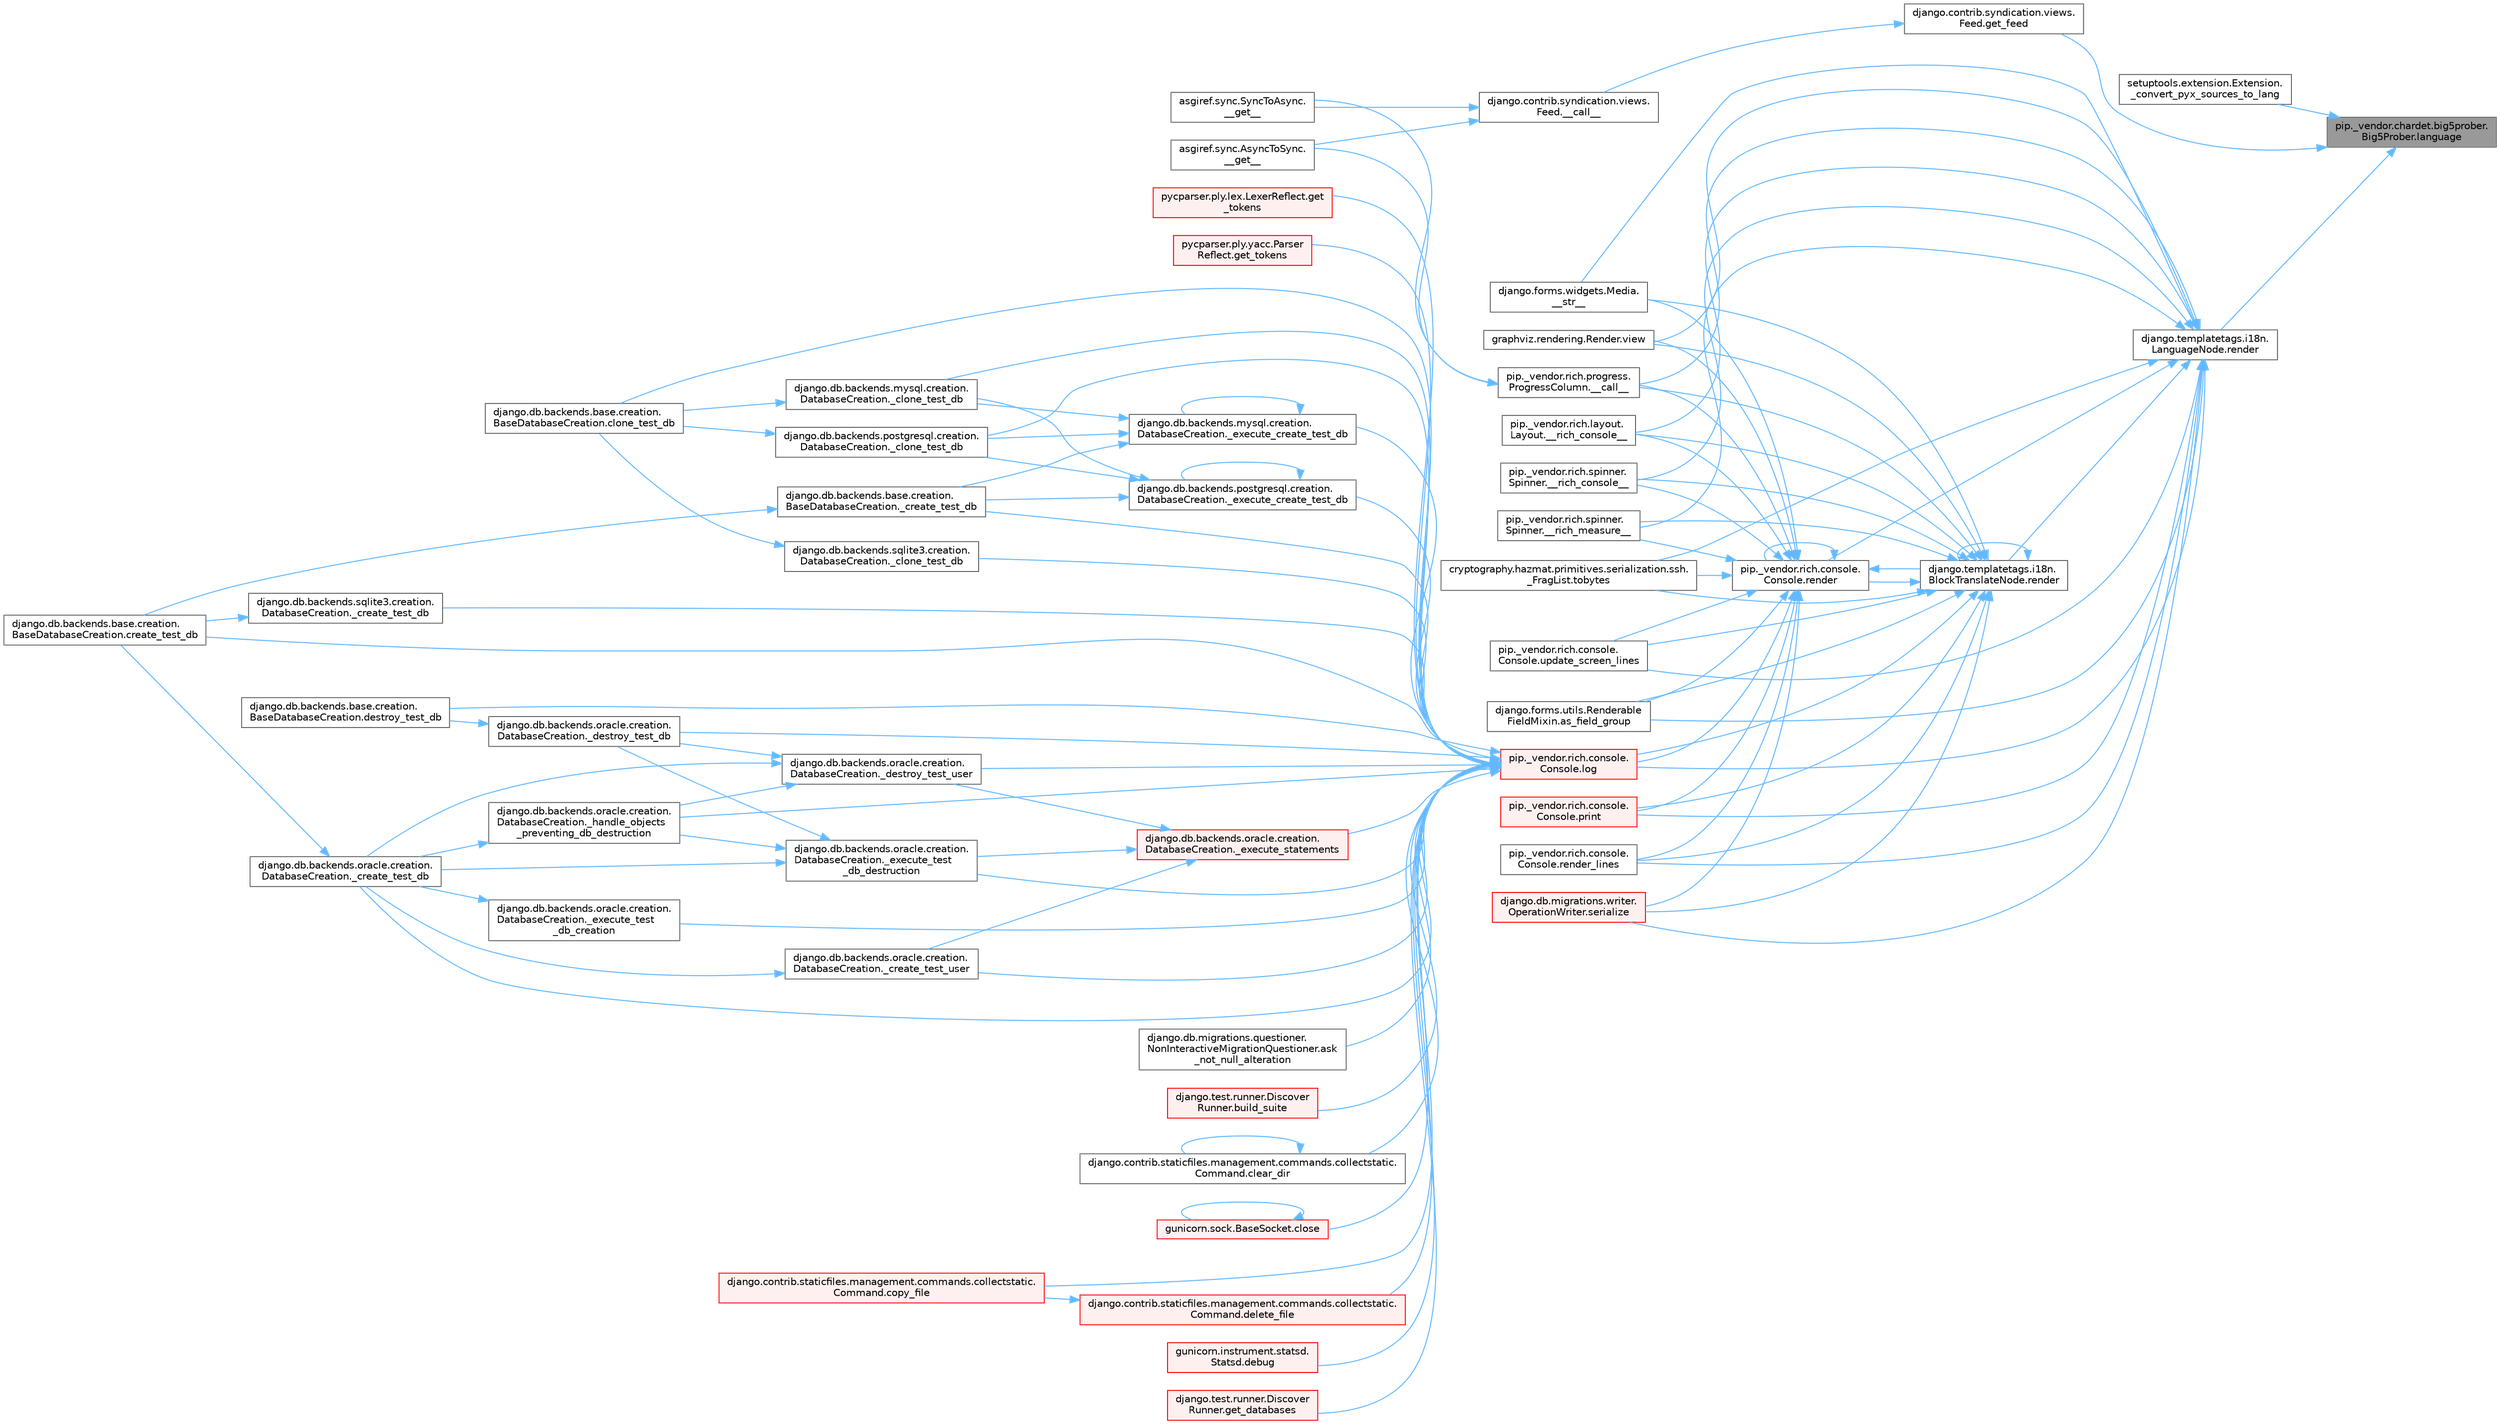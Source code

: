 digraph "pip._vendor.chardet.big5prober.Big5Prober.language"
{
 // LATEX_PDF_SIZE
  bgcolor="transparent";
  edge [fontname=Helvetica,fontsize=10,labelfontname=Helvetica,labelfontsize=10];
  node [fontname=Helvetica,fontsize=10,shape=box,height=0.2,width=0.4];
  rankdir="RL";
  Node1 [id="Node000001",label="pip._vendor.chardet.big5prober.\lBig5Prober.language",height=0.2,width=0.4,color="gray40", fillcolor="grey60", style="filled", fontcolor="black",tooltip=" "];
  Node1 -> Node2 [id="edge1_Node000001_Node000002",dir="back",color="steelblue1",style="solid",tooltip=" "];
  Node2 [id="Node000002",label="setuptools.extension.Extension.\l_convert_pyx_sources_to_lang",height=0.2,width=0.4,color="grey40", fillcolor="white", style="filled",URL="$classsetuptools_1_1extension_1_1_extension.html#aaf601d7106ef472a4913e4bacd039c2a",tooltip=" "];
  Node1 -> Node3 [id="edge2_Node000001_Node000003",dir="back",color="steelblue1",style="solid",tooltip=" "];
  Node3 [id="Node000003",label="django.contrib.syndication.views.\lFeed.get_feed",height=0.2,width=0.4,color="grey40", fillcolor="white", style="filled",URL="$classdjango_1_1contrib_1_1syndication_1_1views_1_1_feed.html#a22e9036857876e13966fd7f846ae909d",tooltip=" "];
  Node3 -> Node4 [id="edge3_Node000003_Node000004",dir="back",color="steelblue1",style="solid",tooltip=" "];
  Node4 [id="Node000004",label="django.contrib.syndication.views.\lFeed.__call__",height=0.2,width=0.4,color="grey40", fillcolor="white", style="filled",URL="$classdjango_1_1contrib_1_1syndication_1_1views_1_1_feed.html#ac7a9680a1b709d8eb37ae3c6ce000220",tooltip=" "];
  Node4 -> Node5 [id="edge4_Node000004_Node000005",dir="back",color="steelblue1",style="solid",tooltip=" "];
  Node5 [id="Node000005",label="asgiref.sync.AsyncToSync.\l__get__",height=0.2,width=0.4,color="grey40", fillcolor="white", style="filled",URL="$classasgiref_1_1sync_1_1_async_to_sync.html#a23e9ef7a73da98dad9e3f4e65846969b",tooltip=" "];
  Node4 -> Node6 [id="edge5_Node000004_Node000006",dir="back",color="steelblue1",style="solid",tooltip=" "];
  Node6 [id="Node000006",label="asgiref.sync.SyncToAsync.\l__get__",height=0.2,width=0.4,color="grey40", fillcolor="white", style="filled",URL="$classasgiref_1_1sync_1_1_sync_to_async.html#aebdfbe3f01079a529fd2f39810597381",tooltip=" "];
  Node1 -> Node7 [id="edge6_Node000001_Node000007",dir="back",color="steelblue1",style="solid",tooltip=" "];
  Node7 [id="Node000007",label="django.templatetags.i18n.\lLanguageNode.render",height=0.2,width=0.4,color="grey40", fillcolor="white", style="filled",URL="$classdjango_1_1templatetags_1_1i18n_1_1_language_node.html#a2c88f345e9d8623bafaa4eb5efdefa84",tooltip=" "];
  Node7 -> Node8 [id="edge7_Node000007_Node000008",dir="back",color="steelblue1",style="solid",tooltip=" "];
  Node8 [id="Node000008",label="pip._vendor.rich.progress.\lProgressColumn.__call__",height=0.2,width=0.4,color="grey40", fillcolor="white", style="filled",URL="$classpip_1_1__vendor_1_1rich_1_1progress_1_1_progress_column.html#ae0c399be74222f949edb0fa5324cf6ea",tooltip=" "];
  Node8 -> Node5 [id="edge8_Node000008_Node000005",dir="back",color="steelblue1",style="solid",tooltip=" "];
  Node8 -> Node6 [id="edge9_Node000008_Node000006",dir="back",color="steelblue1",style="solid",tooltip=" "];
  Node7 -> Node9 [id="edge10_Node000007_Node000009",dir="back",color="steelblue1",style="solid",tooltip=" "];
  Node9 [id="Node000009",label="pip._vendor.rich.layout.\lLayout.__rich_console__",height=0.2,width=0.4,color="grey40", fillcolor="white", style="filled",URL="$classpip_1_1__vendor_1_1rich_1_1layout_1_1_layout.html#ac39cb3d17d2b0324ee1b0dada41a3ebd",tooltip=" "];
  Node7 -> Node10 [id="edge11_Node000007_Node000010",dir="back",color="steelblue1",style="solid",tooltip=" "];
  Node10 [id="Node000010",label="pip._vendor.rich.spinner.\lSpinner.__rich_console__",height=0.2,width=0.4,color="grey40", fillcolor="white", style="filled",URL="$classpip_1_1__vendor_1_1rich_1_1spinner_1_1_spinner.html#a6883d8dced19ac48d4dfc74f776357fd",tooltip=" "];
  Node7 -> Node11 [id="edge12_Node000007_Node000011",dir="back",color="steelblue1",style="solid",tooltip=" "];
  Node11 [id="Node000011",label="pip._vendor.rich.spinner.\lSpinner.__rich_measure__",height=0.2,width=0.4,color="grey40", fillcolor="white", style="filled",URL="$classpip_1_1__vendor_1_1rich_1_1spinner_1_1_spinner.html#a89745682c823c44a31bae8e8d07869f5",tooltip=" "];
  Node7 -> Node12 [id="edge13_Node000007_Node000012",dir="back",color="steelblue1",style="solid",tooltip=" "];
  Node12 [id="Node000012",label="django.forms.widgets.Media.\l__str__",height=0.2,width=0.4,color="grey40", fillcolor="white", style="filled",URL="$classdjango_1_1forms_1_1widgets_1_1_media.html#ae1651710548a7d9f14f036d035012d21",tooltip=" "];
  Node7 -> Node13 [id="edge14_Node000007_Node000013",dir="back",color="steelblue1",style="solid",tooltip=" "];
  Node13 [id="Node000013",label="django.forms.utils.Renderable\lFieldMixin.as_field_group",height=0.2,width=0.4,color="grey40", fillcolor="white", style="filled",URL="$classdjango_1_1forms_1_1utils_1_1_renderable_field_mixin.html#a1e9a1b4f790ea694431554267fd5d74c",tooltip=" "];
  Node7 -> Node14 [id="edge15_Node000007_Node000014",dir="back",color="steelblue1",style="solid",tooltip=" "];
  Node14 [id="Node000014",label="pip._vendor.rich.console.\lConsole.log",height=0.2,width=0.4,color="red", fillcolor="#FFF0F0", style="filled",URL="$classpip_1_1__vendor_1_1rich_1_1console_1_1_console.html#af9c77e39f9413fc2b134c60cfa23b0f1",tooltip=" "];
  Node14 -> Node15 [id="edge16_Node000014_Node000015",dir="back",color="steelblue1",style="solid",tooltip=" "];
  Node15 [id="Node000015",label="django.db.backends.mysql.creation.\lDatabaseCreation._clone_test_db",height=0.2,width=0.4,color="grey40", fillcolor="white", style="filled",URL="$classdjango_1_1db_1_1backends_1_1mysql_1_1creation_1_1_database_creation.html#ab4d99b6a9b6a81141d0fba9440d91619",tooltip=" "];
  Node15 -> Node16 [id="edge17_Node000015_Node000016",dir="back",color="steelblue1",style="solid",tooltip=" "];
  Node16 [id="Node000016",label="django.db.backends.base.creation.\lBaseDatabaseCreation.clone_test_db",height=0.2,width=0.4,color="grey40", fillcolor="white", style="filled",URL="$classdjango_1_1db_1_1backends_1_1base_1_1creation_1_1_base_database_creation.html#aa792ff2a6725c1020027c189ff967316",tooltip=" "];
  Node14 -> Node17 [id="edge18_Node000014_Node000017",dir="back",color="steelblue1",style="solid",tooltip=" "];
  Node17 [id="Node000017",label="django.db.backends.postgresql.creation.\lDatabaseCreation._clone_test_db",height=0.2,width=0.4,color="grey40", fillcolor="white", style="filled",URL="$classdjango_1_1db_1_1backends_1_1postgresql_1_1creation_1_1_database_creation.html#ab57e8a2ba94a8a4888fd435036b4c322",tooltip=" "];
  Node17 -> Node16 [id="edge19_Node000017_Node000016",dir="back",color="steelblue1",style="solid",tooltip=" "];
  Node14 -> Node18 [id="edge20_Node000014_Node000018",dir="back",color="steelblue1",style="solid",tooltip=" "];
  Node18 [id="Node000018",label="django.db.backends.sqlite3.creation.\lDatabaseCreation._clone_test_db",height=0.2,width=0.4,color="grey40", fillcolor="white", style="filled",URL="$classdjango_1_1db_1_1backends_1_1sqlite3_1_1creation_1_1_database_creation.html#a43a28bd11187e2b0677fd0be7643387b",tooltip=" "];
  Node18 -> Node16 [id="edge21_Node000018_Node000016",dir="back",color="steelblue1",style="solid",tooltip=" "];
  Node14 -> Node19 [id="edge22_Node000014_Node000019",dir="back",color="steelblue1",style="solid",tooltip=" "];
  Node19 [id="Node000019",label="django.db.backends.base.creation.\lBaseDatabaseCreation._create_test_db",height=0.2,width=0.4,color="grey40", fillcolor="white", style="filled",URL="$classdjango_1_1db_1_1backends_1_1base_1_1creation_1_1_base_database_creation.html#a3782aff49b95503af2f0e518a10dc22d",tooltip=" "];
  Node19 -> Node20 [id="edge23_Node000019_Node000020",dir="back",color="steelblue1",style="solid",tooltip=" "];
  Node20 [id="Node000020",label="django.db.backends.base.creation.\lBaseDatabaseCreation.create_test_db",height=0.2,width=0.4,color="grey40", fillcolor="white", style="filled",URL="$classdjango_1_1db_1_1backends_1_1base_1_1creation_1_1_base_database_creation.html#af6962208f3f5ffa10ab9acf501090181",tooltip=" "];
  Node14 -> Node21 [id="edge24_Node000014_Node000021",dir="back",color="steelblue1",style="solid",tooltip=" "];
  Node21 [id="Node000021",label="django.db.backends.oracle.creation.\lDatabaseCreation._create_test_db",height=0.2,width=0.4,color="grey40", fillcolor="white", style="filled",URL="$classdjango_1_1db_1_1backends_1_1oracle_1_1creation_1_1_database_creation.html#aea03f2099a0f6691226755c6b60c133f",tooltip=" "];
  Node21 -> Node20 [id="edge25_Node000021_Node000020",dir="back",color="steelblue1",style="solid",tooltip=" "];
  Node14 -> Node22 [id="edge26_Node000014_Node000022",dir="back",color="steelblue1",style="solid",tooltip=" "];
  Node22 [id="Node000022",label="django.db.backends.sqlite3.creation.\lDatabaseCreation._create_test_db",height=0.2,width=0.4,color="grey40", fillcolor="white", style="filled",URL="$classdjango_1_1db_1_1backends_1_1sqlite3_1_1creation_1_1_database_creation.html#a67d2c057a1e604f78b379e63cd6bff28",tooltip=" "];
  Node22 -> Node20 [id="edge27_Node000022_Node000020",dir="back",color="steelblue1",style="solid",tooltip=" "];
  Node14 -> Node23 [id="edge28_Node000014_Node000023",dir="back",color="steelblue1",style="solid",tooltip=" "];
  Node23 [id="Node000023",label="django.db.backends.oracle.creation.\lDatabaseCreation._create_test_user",height=0.2,width=0.4,color="grey40", fillcolor="white", style="filled",URL="$classdjango_1_1db_1_1backends_1_1oracle_1_1creation_1_1_database_creation.html#a59ea754a7f0af2c6d24086c033e1a0dd",tooltip=" "];
  Node23 -> Node21 [id="edge29_Node000023_Node000021",dir="back",color="steelblue1",style="solid",tooltip=" "];
  Node14 -> Node24 [id="edge30_Node000014_Node000024",dir="back",color="steelblue1",style="solid",tooltip=" "];
  Node24 [id="Node000024",label="django.db.backends.oracle.creation.\lDatabaseCreation._destroy_test_db",height=0.2,width=0.4,color="grey40", fillcolor="white", style="filled",URL="$classdjango_1_1db_1_1backends_1_1oracle_1_1creation_1_1_database_creation.html#a08dd28500eb796fba820014d705845e1",tooltip=" "];
  Node24 -> Node25 [id="edge31_Node000024_Node000025",dir="back",color="steelblue1",style="solid",tooltip=" "];
  Node25 [id="Node000025",label="django.db.backends.base.creation.\lBaseDatabaseCreation.destroy_test_db",height=0.2,width=0.4,color="grey40", fillcolor="white", style="filled",URL="$classdjango_1_1db_1_1backends_1_1base_1_1creation_1_1_base_database_creation.html#a2c41c21dd95190d85b132c7666f9593d",tooltip=" "];
  Node14 -> Node26 [id="edge32_Node000014_Node000026",dir="back",color="steelblue1",style="solid",tooltip=" "];
  Node26 [id="Node000026",label="django.db.backends.oracle.creation.\lDatabaseCreation._destroy_test_user",height=0.2,width=0.4,color="grey40", fillcolor="white", style="filled",URL="$classdjango_1_1db_1_1backends_1_1oracle_1_1creation_1_1_database_creation.html#ac5b566d811b2dcccb9c6c125486ec8b9",tooltip=" "];
  Node26 -> Node21 [id="edge33_Node000026_Node000021",dir="back",color="steelblue1",style="solid",tooltip=" "];
  Node26 -> Node24 [id="edge34_Node000026_Node000024",dir="back",color="steelblue1",style="solid",tooltip=" "];
  Node26 -> Node27 [id="edge35_Node000026_Node000027",dir="back",color="steelblue1",style="solid",tooltip=" "];
  Node27 [id="Node000027",label="django.db.backends.oracle.creation.\lDatabaseCreation._handle_objects\l_preventing_db_destruction",height=0.2,width=0.4,color="grey40", fillcolor="white", style="filled",URL="$classdjango_1_1db_1_1backends_1_1oracle_1_1creation_1_1_database_creation.html#a1c37c804f0a89dbadda5bc9fd5b601af",tooltip=" "];
  Node27 -> Node21 [id="edge36_Node000027_Node000021",dir="back",color="steelblue1",style="solid",tooltip=" "];
  Node14 -> Node28 [id="edge37_Node000014_Node000028",dir="back",color="steelblue1",style="solid",tooltip=" "];
  Node28 [id="Node000028",label="django.db.backends.mysql.creation.\lDatabaseCreation._execute_create_test_db",height=0.2,width=0.4,color="grey40", fillcolor="white", style="filled",URL="$classdjango_1_1db_1_1backends_1_1mysql_1_1creation_1_1_database_creation.html#ab42ab74c9087be175aad845aec9d4160",tooltip=" "];
  Node28 -> Node15 [id="edge38_Node000028_Node000015",dir="back",color="steelblue1",style="solid",tooltip=" "];
  Node28 -> Node17 [id="edge39_Node000028_Node000017",dir="back",color="steelblue1",style="solid",tooltip=" "];
  Node28 -> Node19 [id="edge40_Node000028_Node000019",dir="back",color="steelblue1",style="solid",tooltip=" "];
  Node28 -> Node28 [id="edge41_Node000028_Node000028",dir="back",color="steelblue1",style="solid",tooltip=" "];
  Node14 -> Node29 [id="edge42_Node000014_Node000029",dir="back",color="steelblue1",style="solid",tooltip=" "];
  Node29 [id="Node000029",label="django.db.backends.postgresql.creation.\lDatabaseCreation._execute_create_test_db",height=0.2,width=0.4,color="grey40", fillcolor="white", style="filled",URL="$classdjango_1_1db_1_1backends_1_1postgresql_1_1creation_1_1_database_creation.html#a8c9e9502a3370ff7f46e7982b1ace1ec",tooltip=" "];
  Node29 -> Node15 [id="edge43_Node000029_Node000015",dir="back",color="steelblue1",style="solid",tooltip=" "];
  Node29 -> Node17 [id="edge44_Node000029_Node000017",dir="back",color="steelblue1",style="solid",tooltip=" "];
  Node29 -> Node19 [id="edge45_Node000029_Node000019",dir="back",color="steelblue1",style="solid",tooltip=" "];
  Node29 -> Node29 [id="edge46_Node000029_Node000029",dir="back",color="steelblue1",style="solid",tooltip=" "];
  Node14 -> Node30 [id="edge47_Node000014_Node000030",dir="back",color="steelblue1",style="solid",tooltip=" "];
  Node30 [id="Node000030",label="django.db.backends.oracle.creation.\lDatabaseCreation._execute_statements",height=0.2,width=0.4,color="red", fillcolor="#FFF0F0", style="filled",URL="$classdjango_1_1db_1_1backends_1_1oracle_1_1creation_1_1_database_creation.html#a40f0a887cb7b18753bb057b12ede6de5",tooltip=" "];
  Node30 -> Node23 [id="edge48_Node000030_Node000023",dir="back",color="steelblue1",style="solid",tooltip=" "];
  Node30 -> Node26 [id="edge49_Node000030_Node000026",dir="back",color="steelblue1",style="solid",tooltip=" "];
  Node30 -> Node33 [id="edge50_Node000030_Node000033",dir="back",color="steelblue1",style="solid",tooltip=" "];
  Node33 [id="Node000033",label="django.db.backends.oracle.creation.\lDatabaseCreation._execute_test\l_db_destruction",height=0.2,width=0.4,color="grey40", fillcolor="white", style="filled",URL="$classdjango_1_1db_1_1backends_1_1oracle_1_1creation_1_1_database_creation.html#a122c68cb1495e4c1a5c9c6a8f61ea46f",tooltip=" "];
  Node33 -> Node21 [id="edge51_Node000033_Node000021",dir="back",color="steelblue1",style="solid",tooltip=" "];
  Node33 -> Node24 [id="edge52_Node000033_Node000024",dir="back",color="steelblue1",style="solid",tooltip=" "];
  Node33 -> Node27 [id="edge53_Node000033_Node000027",dir="back",color="steelblue1",style="solid",tooltip=" "];
  Node14 -> Node32 [id="edge54_Node000014_Node000032",dir="back",color="steelblue1",style="solid",tooltip=" "];
  Node32 [id="Node000032",label="django.db.backends.oracle.creation.\lDatabaseCreation._execute_test\l_db_creation",height=0.2,width=0.4,color="grey40", fillcolor="white", style="filled",URL="$classdjango_1_1db_1_1backends_1_1oracle_1_1creation_1_1_database_creation.html#a66d037f8286d396a98cf6ad2a5b9f25f",tooltip=" "];
  Node32 -> Node21 [id="edge55_Node000032_Node000021",dir="back",color="steelblue1",style="solid",tooltip=" "];
  Node14 -> Node33 [id="edge56_Node000014_Node000033",dir="back",color="steelblue1",style="solid",tooltip=" "];
  Node14 -> Node27 [id="edge57_Node000014_Node000027",dir="back",color="steelblue1",style="solid",tooltip=" "];
  Node14 -> Node34 [id="edge58_Node000014_Node000034",dir="back",color="steelblue1",style="solid",tooltip=" "];
  Node34 [id="Node000034",label="django.db.migrations.questioner.\lNonInteractiveMigrationQuestioner.ask\l_not_null_alteration",height=0.2,width=0.4,color="grey40", fillcolor="white", style="filled",URL="$classdjango_1_1db_1_1migrations_1_1questioner_1_1_non_interactive_migration_questioner.html#a8e2e9dcddaff9a58581a3bdfbc87136f",tooltip=" "];
  Node14 -> Node35 [id="edge59_Node000014_Node000035",dir="back",color="steelblue1",style="solid",tooltip=" "];
  Node35 [id="Node000035",label="django.test.runner.Discover\lRunner.build_suite",height=0.2,width=0.4,color="red", fillcolor="#FFF0F0", style="filled",URL="$classdjango_1_1test_1_1runner_1_1_discover_runner.html#a59c1b9e138786179fdbfce3ab15bf2c8",tooltip=" "];
  Node14 -> Node37 [id="edge60_Node000014_Node000037",dir="back",color="steelblue1",style="solid",tooltip=" "];
  Node37 [id="Node000037",label="django.contrib.staticfiles.management.commands.collectstatic.\lCommand.clear_dir",height=0.2,width=0.4,color="grey40", fillcolor="white", style="filled",URL="$classdjango_1_1contrib_1_1staticfiles_1_1management_1_1commands_1_1collectstatic_1_1_command.html#a2974077448bb3e1203a0c82350976399",tooltip=" "];
  Node37 -> Node37 [id="edge61_Node000037_Node000037",dir="back",color="steelblue1",style="solid",tooltip=" "];
  Node14 -> Node16 [id="edge62_Node000014_Node000016",dir="back",color="steelblue1",style="solid",tooltip=" "];
  Node14 -> Node38 [id="edge63_Node000014_Node000038",dir="back",color="steelblue1",style="solid",tooltip=" "];
  Node38 [id="Node000038",label="gunicorn.sock.BaseSocket.close",height=0.2,width=0.4,color="red", fillcolor="#FFF0F0", style="filled",URL="$classgunicorn_1_1sock_1_1_base_socket.html#af2002e81bf30cc8c6614f9568af6ef06",tooltip=" "];
  Node38 -> Node38 [id="edge64_Node000038_Node000038",dir="back",color="steelblue1",style="solid",tooltip=" "];
  Node14 -> Node2415 [id="edge65_Node000014_Node002415",dir="back",color="steelblue1",style="solid",tooltip=" "];
  Node2415 [id="Node002415",label="django.contrib.staticfiles.management.commands.collectstatic.\lCommand.copy_file",height=0.2,width=0.4,color="red", fillcolor="#FFF0F0", style="filled",URL="$classdjango_1_1contrib_1_1staticfiles_1_1management_1_1commands_1_1collectstatic_1_1_command.html#aa1d53e284649215d968d4bb505fb4d4b",tooltip=" "];
  Node14 -> Node20 [id="edge66_Node000014_Node000020",dir="back",color="steelblue1",style="solid",tooltip=" "];
  Node14 -> Node2998 [id="edge67_Node000014_Node002998",dir="back",color="steelblue1",style="solid",tooltip=" "];
  Node2998 [id="Node002998",label="gunicorn.instrument.statsd.\lStatsd.debug",height=0.2,width=0.4,color="red", fillcolor="#FFF0F0", style="filled",URL="$classgunicorn_1_1instrument_1_1statsd_1_1_statsd.html#abb1906a025131e88e3da6201580d70b8",tooltip=" "];
  Node14 -> Node2414 [id="edge68_Node000014_Node002414",dir="back",color="steelblue1",style="solid",tooltip=" "];
  Node2414 [id="Node002414",label="django.contrib.staticfiles.management.commands.collectstatic.\lCommand.delete_file",height=0.2,width=0.4,color="red", fillcolor="#FFF0F0", style="filled",URL="$classdjango_1_1contrib_1_1staticfiles_1_1management_1_1commands_1_1collectstatic_1_1_command.html#a54d45dfce4bec3a86e7cd24afd6ade21",tooltip=" "];
  Node2414 -> Node2415 [id="edge69_Node002414_Node002415",dir="back",color="steelblue1",style="solid",tooltip=" "];
  Node14 -> Node25 [id="edge70_Node000014_Node000025",dir="back",color="steelblue1",style="solid",tooltip=" "];
  Node14 -> Node2999 [id="edge71_Node000014_Node002999",dir="back",color="steelblue1",style="solid",tooltip=" "];
  Node2999 [id="Node002999",label="django.test.runner.Discover\lRunner.get_databases",height=0.2,width=0.4,color="red", fillcolor="#FFF0F0", style="filled",URL="$classdjango_1_1test_1_1runner_1_1_discover_runner.html#ad447cd139bbf24a8ca2d0c4bd0bb9810",tooltip=" "];
  Node14 -> Node1609 [id="edge72_Node000014_Node001609",dir="back",color="steelblue1",style="solid",tooltip=" "];
  Node1609 [id="Node001609",label="pycparser.ply.lex.LexerReflect.get\l_tokens",height=0.2,width=0.4,color="red", fillcolor="#FFF0F0", style="filled",URL="$classpycparser_1_1ply_1_1lex_1_1_lexer_reflect.html#a10983bce282c9b55abb82ce3807c6286",tooltip=" "];
  Node14 -> Node1611 [id="edge73_Node000014_Node001611",dir="back",color="steelblue1",style="solid",tooltip=" "];
  Node1611 [id="Node001611",label="pycparser.ply.yacc.Parser\lReflect.get_tokens",height=0.2,width=0.4,color="red", fillcolor="#FFF0F0", style="filled",URL="$classpycparser_1_1ply_1_1yacc_1_1_parser_reflect.html#a32a8391d1552f74d1fd812eec68dc908",tooltip=" "];
  Node7 -> Node435 [id="edge74_Node000007_Node000435",dir="back",color="steelblue1",style="solid",tooltip=" "];
  Node435 [id="Node000435",label="pip._vendor.rich.console.\lConsole.print",height=0.2,width=0.4,color="red", fillcolor="#FFF0F0", style="filled",URL="$classpip_1_1__vendor_1_1rich_1_1console_1_1_console.html#af954370cdbb49236b597f2c11064549d",tooltip=" "];
  Node7 -> Node517 [id="edge75_Node000007_Node000517",dir="back",color="steelblue1",style="solid",tooltip=" "];
  Node517 [id="Node000517",label="django.templatetags.i18n.\lBlockTranslateNode.render",height=0.2,width=0.4,color="grey40", fillcolor="white", style="filled",URL="$classdjango_1_1templatetags_1_1i18n_1_1_block_translate_node.html#aaf05bebfd02c1c4b676387ada0357832",tooltip=" "];
  Node517 -> Node8 [id="edge76_Node000517_Node000008",dir="back",color="steelblue1",style="solid",tooltip=" "];
  Node517 -> Node9 [id="edge77_Node000517_Node000009",dir="back",color="steelblue1",style="solid",tooltip=" "];
  Node517 -> Node10 [id="edge78_Node000517_Node000010",dir="back",color="steelblue1",style="solid",tooltip=" "];
  Node517 -> Node11 [id="edge79_Node000517_Node000011",dir="back",color="steelblue1",style="solid",tooltip=" "];
  Node517 -> Node12 [id="edge80_Node000517_Node000012",dir="back",color="steelblue1",style="solid",tooltip=" "];
  Node517 -> Node13 [id="edge81_Node000517_Node000013",dir="back",color="steelblue1",style="solid",tooltip=" "];
  Node517 -> Node14 [id="edge82_Node000517_Node000014",dir="back",color="steelblue1",style="solid",tooltip=" "];
  Node517 -> Node435 [id="edge83_Node000517_Node000435",dir="back",color="steelblue1",style="solid",tooltip=" "];
  Node517 -> Node517 [id="edge84_Node000517_Node000517",dir="back",color="steelblue1",style="solid",tooltip=" "];
  Node517 -> Node518 [id="edge85_Node000517_Node000518",dir="back",color="steelblue1",style="solid",tooltip=" "];
  Node518 [id="Node000518",label="pip._vendor.rich.console.\lConsole.render",height=0.2,width=0.4,color="grey40", fillcolor="white", style="filled",URL="$classpip_1_1__vendor_1_1rich_1_1console_1_1_console.html#a9551b8254c573105adde80622393a938",tooltip=" "];
  Node518 -> Node8 [id="edge86_Node000518_Node000008",dir="back",color="steelblue1",style="solid",tooltip=" "];
  Node518 -> Node9 [id="edge87_Node000518_Node000009",dir="back",color="steelblue1",style="solid",tooltip=" "];
  Node518 -> Node10 [id="edge88_Node000518_Node000010",dir="back",color="steelblue1",style="solid",tooltip=" "];
  Node518 -> Node11 [id="edge89_Node000518_Node000011",dir="back",color="steelblue1",style="solid",tooltip=" "];
  Node518 -> Node12 [id="edge90_Node000518_Node000012",dir="back",color="steelblue1",style="solid",tooltip=" "];
  Node518 -> Node13 [id="edge91_Node000518_Node000013",dir="back",color="steelblue1",style="solid",tooltip=" "];
  Node518 -> Node14 [id="edge92_Node000518_Node000014",dir="back",color="steelblue1",style="solid",tooltip=" "];
  Node518 -> Node435 [id="edge93_Node000518_Node000435",dir="back",color="steelblue1",style="solid",tooltip=" "];
  Node518 -> Node517 [id="edge94_Node000518_Node000517",dir="back",color="steelblue1",style="solid",tooltip=" "];
  Node518 -> Node518 [id="edge95_Node000518_Node000518",dir="back",color="steelblue1",style="solid",tooltip=" "];
  Node518 -> Node519 [id="edge96_Node000518_Node000519",dir="back",color="steelblue1",style="solid",tooltip=" "];
  Node519 [id="Node000519",label="pip._vendor.rich.console.\lConsole.render_lines",height=0.2,width=0.4,color="grey40", fillcolor="white", style="filled",URL="$classpip_1_1__vendor_1_1rich_1_1console_1_1_console.html#a5818808a49db20c5bee6986425f96f14",tooltip=" "];
  Node518 -> Node520 [id="edge97_Node000518_Node000520",dir="back",color="steelblue1",style="solid",tooltip=" "];
  Node520 [id="Node000520",label="django.db.migrations.writer.\lOperationWriter.serialize",height=0.2,width=0.4,color="red", fillcolor="#FFF0F0", style="filled",URL="$classdjango_1_1db_1_1migrations_1_1writer_1_1_operation_writer.html#a866e8d13e1c54a35d74e9a6b0383b2f8",tooltip=" "];
  Node518 -> Node592 [id="edge98_Node000518_Node000592",dir="back",color="steelblue1",style="solid",tooltip=" "];
  Node592 [id="Node000592",label="cryptography.hazmat.primitives.serialization.ssh.\l_FragList.tobytes",height=0.2,width=0.4,color="grey40", fillcolor="white", style="filled",URL="$classcryptography_1_1hazmat_1_1primitives_1_1serialization_1_1ssh_1_1___frag_list.html#a195dd4e7c741624829a13af53fa3de38",tooltip=" "];
  Node518 -> Node593 [id="edge99_Node000518_Node000593",dir="back",color="steelblue1",style="solid",tooltip=" "];
  Node593 [id="Node000593",label="pip._vendor.rich.console.\lConsole.update_screen_lines",height=0.2,width=0.4,color="grey40", fillcolor="white", style="filled",URL="$classpip_1_1__vendor_1_1rich_1_1console_1_1_console.html#a21cfe5af86ec7533f23d45fe2969817e",tooltip=" "];
  Node518 -> Node594 [id="edge100_Node000518_Node000594",dir="back",color="steelblue1",style="solid",tooltip=" "];
  Node594 [id="Node000594",label="graphviz.rendering.Render.view",height=0.2,width=0.4,color="grey40", fillcolor="white", style="filled",URL="$classgraphviz_1_1rendering_1_1_render.html#a53169c422996b9a7e92b5580c13914e2",tooltip=" "];
  Node517 -> Node519 [id="edge101_Node000517_Node000519",dir="back",color="steelblue1",style="solid",tooltip=" "];
  Node517 -> Node520 [id="edge102_Node000517_Node000520",dir="back",color="steelblue1",style="solid",tooltip=" "];
  Node517 -> Node592 [id="edge103_Node000517_Node000592",dir="back",color="steelblue1",style="solid",tooltip=" "];
  Node517 -> Node593 [id="edge104_Node000517_Node000593",dir="back",color="steelblue1",style="solid",tooltip=" "];
  Node517 -> Node594 [id="edge105_Node000517_Node000594",dir="back",color="steelblue1",style="solid",tooltip=" "];
  Node7 -> Node518 [id="edge106_Node000007_Node000518",dir="back",color="steelblue1",style="solid",tooltip=" "];
  Node7 -> Node519 [id="edge107_Node000007_Node000519",dir="back",color="steelblue1",style="solid",tooltip=" "];
  Node7 -> Node520 [id="edge108_Node000007_Node000520",dir="back",color="steelblue1",style="solid",tooltip=" "];
  Node7 -> Node592 [id="edge109_Node000007_Node000592",dir="back",color="steelblue1",style="solid",tooltip=" "];
  Node7 -> Node593 [id="edge110_Node000007_Node000593",dir="back",color="steelblue1",style="solid",tooltip=" "];
  Node7 -> Node594 [id="edge111_Node000007_Node000594",dir="back",color="steelblue1",style="solid",tooltip=" "];
}
